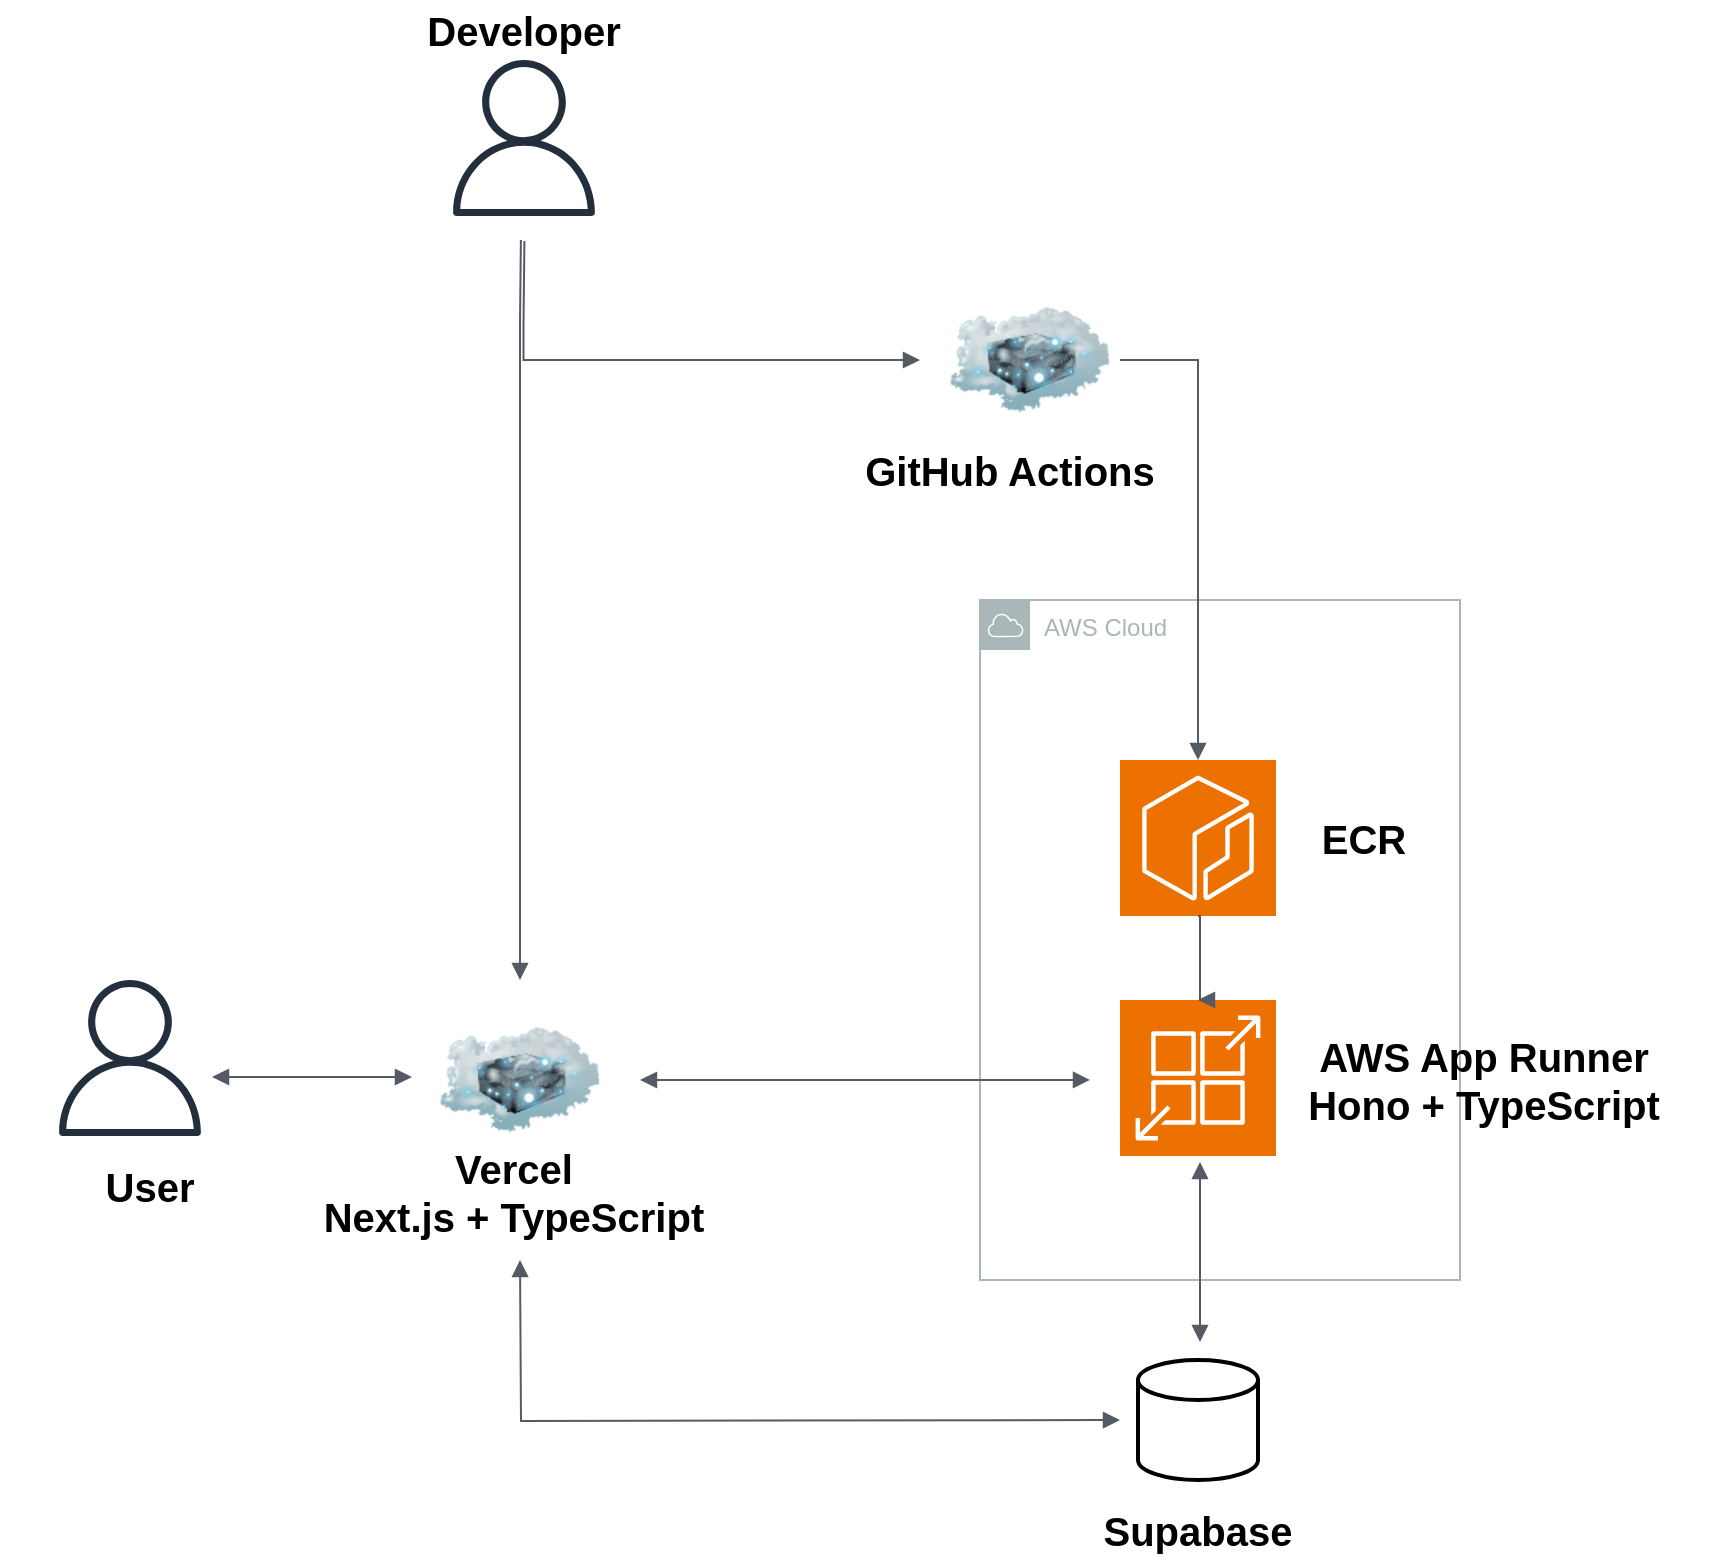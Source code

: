 <mxfile version="24.7.17">
  <diagram name="ページ1" id="cvW7JD9fnjbFGT38sK29">
    <mxGraphModel dx="1788" dy="2181" grid="1" gridSize="10" guides="1" tooltips="1" connect="1" arrows="1" fold="1" page="1" pageScale="1" pageWidth="827" pageHeight="1169" math="0" shadow="0">
      <root>
        <mxCell id="0" />
        <mxCell id="1" parent="0" />
        <mxCell id="iPjWZaMH8rYA2JW9j5OT-21" value="AWS Cloud" style="sketch=0;outlineConnect=0;gradientColor=none;html=1;whiteSpace=wrap;fontSize=12;fontStyle=0;shape=mxgraph.aws4.group;grIcon=mxgraph.aws4.group_aws_cloud;strokeColor=#AAB7B8;fillColor=none;verticalAlign=top;align=left;spacingLeft=30;fontColor=#AAB7B8;dashed=0;" vertex="1" parent="1">
          <mxGeometry x="570" y="240" width="240" height="340" as="geometry" />
        </mxCell>
        <mxCell id="iPjWZaMH8rYA2JW9j5OT-1" value="" style="sketch=0;outlineConnect=0;fontColor=#232F3E;gradientColor=none;fillColor=#232F3D;strokeColor=none;dashed=0;verticalLabelPosition=bottom;verticalAlign=top;align=center;html=1;fontSize=12;fontStyle=0;aspect=fixed;pointerEvents=1;shape=mxgraph.aws4.user;" vertex="1" parent="1">
          <mxGeometry x="106" y="430" width="78" height="78" as="geometry" />
        </mxCell>
        <mxCell id="iPjWZaMH8rYA2JW9j5OT-2" value="" style="image;html=1;image=img/lib/clip_art/networking/Cloud_Server_128x128.png" vertex="1" parent="1">
          <mxGeometry x="300" y="440" width="80" height="80" as="geometry" />
        </mxCell>
        <mxCell id="iPjWZaMH8rYA2JW9j5OT-4" value="" style="edgeStyle=orthogonalEdgeStyle;html=1;endArrow=block;elbow=vertical;startArrow=block;startFill=1;endFill=1;strokeColor=#545B64;rounded=0;" edge="1" parent="1">
          <mxGeometry width="100" relative="1" as="geometry">
            <mxPoint x="186" y="478.5" as="sourcePoint" />
            <mxPoint x="286" y="478.5" as="targetPoint" />
          </mxGeometry>
        </mxCell>
        <mxCell id="iPjWZaMH8rYA2JW9j5OT-6" value="" style="image;html=1;image=img/lib/clip_art/networking/Cloud_Server_128x128.png" vertex="1" parent="1">
          <mxGeometry x="555" y="80" width="80" height="80" as="geometry" />
        </mxCell>
        <mxCell id="iPjWZaMH8rYA2JW9j5OT-7" value="" style="sketch=0;outlineConnect=0;fontColor=#232F3E;gradientColor=none;fillColor=#232F3D;strokeColor=none;dashed=0;verticalLabelPosition=bottom;verticalAlign=top;align=center;html=1;fontSize=12;fontStyle=0;aspect=fixed;pointerEvents=1;shape=mxgraph.aws4.user;" vertex="1" parent="1">
          <mxGeometry x="303" y="-30" width="78" height="78" as="geometry" />
        </mxCell>
        <mxCell id="iPjWZaMH8rYA2JW9j5OT-9" value="&lt;font style=&quot;font-size: 20px;&quot;&gt;&lt;b&gt;GitHub Actions&lt;/b&gt;&lt;/font&gt;" style="text;html=1;align=center;verticalAlign=middle;whiteSpace=wrap;rounded=0;" vertex="1" parent="1">
          <mxGeometry x="510" y="160" width="150" height="30" as="geometry" />
        </mxCell>
        <mxCell id="iPjWZaMH8rYA2JW9j5OT-10" value="&lt;font style=&quot;font-size: 20px;&quot;&gt;&lt;b&gt;Supabase&lt;/b&gt;&lt;/font&gt;" style="text;html=1;align=center;verticalAlign=middle;whiteSpace=wrap;rounded=0;" vertex="1" parent="1">
          <mxGeometry x="604" y="690" width="150" height="30" as="geometry" />
        </mxCell>
        <mxCell id="iPjWZaMH8rYA2JW9j5OT-11" value="&lt;font style=&quot;font-size: 20px;&quot;&gt;&lt;b&gt;Developer&lt;/b&gt;&lt;/font&gt;" style="text;html=1;align=center;verticalAlign=middle;whiteSpace=wrap;rounded=0;" vertex="1" parent="1">
          <mxGeometry x="267" y="-60" width="150" height="30" as="geometry" />
        </mxCell>
        <mxCell id="iPjWZaMH8rYA2JW9j5OT-12" value="&lt;font style=&quot;font-size: 20px;&quot;&gt;&lt;b&gt;Vercel&lt;/b&gt;&lt;/font&gt;&lt;div&gt;&lt;font style=&quot;font-size: 20px;&quot;&gt;&lt;b&gt;Next.js + TypeScript&lt;/b&gt;&lt;/font&gt;&lt;/div&gt;" style="text;html=1;align=center;verticalAlign=middle;whiteSpace=wrap;rounded=0;" vertex="1" parent="1">
          <mxGeometry x="224" y="521" width="226" height="30" as="geometry" />
        </mxCell>
        <mxCell id="iPjWZaMH8rYA2JW9j5OT-14" value="" style="edgeStyle=orthogonalEdgeStyle;html=1;endArrow=block;elbow=vertical;startArrow=block;startFill=1;endFill=1;strokeColor=#545B64;rounded=0;" edge="1" parent="1">
          <mxGeometry width="100" relative="1" as="geometry">
            <mxPoint x="400" y="480" as="sourcePoint" />
            <mxPoint x="625" y="479.99" as="targetPoint" />
          </mxGeometry>
        </mxCell>
        <mxCell id="iPjWZaMH8rYA2JW9j5OT-15" value="&lt;span style=&quot;font-size: 20px;&quot;&gt;&lt;b&gt;AWS App Runner&lt;/b&gt;&lt;/span&gt;&lt;br&gt;&lt;div&gt;&lt;font style=&quot;font-size: 20px;&quot;&gt;&lt;b&gt;Hono + TypeScript&lt;/b&gt;&lt;/font&gt;&lt;/div&gt;" style="text;html=1;align=center;verticalAlign=middle;whiteSpace=wrap;rounded=0;" vertex="1" parent="1">
          <mxGeometry x="709" y="465" width="226" height="30" as="geometry" />
        </mxCell>
        <mxCell id="iPjWZaMH8rYA2JW9j5OT-16" value="" style="strokeWidth=2;html=1;shape=mxgraph.flowchart.database;whiteSpace=wrap;" vertex="1" parent="1">
          <mxGeometry x="649" y="620" width="60" height="60" as="geometry" />
        </mxCell>
        <mxCell id="iPjWZaMH8rYA2JW9j5OT-17" value="" style="edgeStyle=orthogonalEdgeStyle;html=1;endArrow=block;elbow=vertical;startArrow=block;startFill=1;endFill=1;strokeColor=#545B64;rounded=0;" edge="1" parent="1">
          <mxGeometry width="100" relative="1" as="geometry">
            <mxPoint x="680" y="611" as="sourcePoint" />
            <mxPoint x="680" y="521" as="targetPoint" />
          </mxGeometry>
        </mxCell>
        <mxCell id="iPjWZaMH8rYA2JW9j5OT-18" value="" style="edgeStyle=orthogonalEdgeStyle;html=1;endArrow=block;elbow=vertical;startArrow=block;startFill=1;endFill=1;strokeColor=#545B64;rounded=0;" edge="1" parent="1">
          <mxGeometry width="100" relative="1" as="geometry">
            <mxPoint x="640" y="650" as="sourcePoint" />
            <mxPoint x="340" y="570" as="targetPoint" />
          </mxGeometry>
        </mxCell>
        <mxCell id="iPjWZaMH8rYA2JW9j5OT-19" value="&lt;font style=&quot;font-size: 20px;&quot;&gt;&lt;b&gt;User&lt;/b&gt;&lt;/font&gt;" style="text;html=1;align=center;verticalAlign=middle;whiteSpace=wrap;rounded=0;" vertex="1" parent="1">
          <mxGeometry x="80" y="518" width="150" height="30" as="geometry" />
        </mxCell>
        <mxCell id="iPjWZaMH8rYA2JW9j5OT-20" value="" style="edgeStyle=orthogonalEdgeStyle;html=1;endArrow=none;elbow=vertical;startArrow=block;startFill=1;strokeColor=#545B64;rounded=0;" edge="1" parent="1">
          <mxGeometry width="100" relative="1" as="geometry">
            <mxPoint x="540" y="120" as="sourcePoint" />
            <mxPoint x="342.207" y="60.5" as="targetPoint" />
            <Array as="points">
              <mxPoint x="341.75" y="102" />
              <mxPoint x="341.75" y="102" />
            </Array>
          </mxGeometry>
        </mxCell>
        <mxCell id="iPjWZaMH8rYA2JW9j5OT-22" value="" style="sketch=0;points=[[0,0,0],[0.25,0,0],[0.5,0,0],[0.75,0,0],[1,0,0],[0,1,0],[0.25,1,0],[0.5,1,0],[0.75,1,0],[1,1,0],[0,0.25,0],[0,0.5,0],[0,0.75,0],[1,0.25,0],[1,0.5,0],[1,0.75,0]];outlineConnect=0;fontColor=#232F3E;fillColor=#ED7100;strokeColor=#ffffff;dashed=0;verticalLabelPosition=bottom;verticalAlign=top;align=center;html=1;fontSize=12;fontStyle=0;aspect=fixed;shape=mxgraph.aws4.resourceIcon;resIcon=mxgraph.aws4.ecr;" vertex="1" parent="1">
          <mxGeometry x="640" y="320" width="78" height="78" as="geometry" />
        </mxCell>
        <mxCell id="iPjWZaMH8rYA2JW9j5OT-25" value="" style="edgeStyle=orthogonalEdgeStyle;html=1;endArrow=block;elbow=vertical;startArrow=none;endFill=1;strokeColor=#545B64;rounded=0;entryX=0.5;entryY=0;entryDx=0;entryDy=0;entryPerimeter=0;" edge="1" parent="1" target="iPjWZaMH8rYA2JW9j5OT-22">
          <mxGeometry width="100" relative="1" as="geometry">
            <mxPoint x="640" y="120" as="sourcePoint" />
            <mxPoint x="760" y="200" as="targetPoint" />
            <Array as="points">
              <mxPoint x="679" y="120" />
            </Array>
          </mxGeometry>
        </mxCell>
        <mxCell id="iPjWZaMH8rYA2JW9j5OT-26" value="" style="sketch=0;points=[[0,0,0],[0.25,0,0],[0.5,0,0],[0.75,0,0],[1,0,0],[0,1,0],[0.25,1,0],[0.5,1,0],[0.75,1,0],[1,1,0],[0,0.25,0],[0,0.5,0],[0,0.75,0],[1,0.25,0],[1,0.5,0],[1,0.75,0]];outlineConnect=0;fontColor=#232F3E;fillColor=#ED7100;strokeColor=#ffffff;dashed=0;verticalLabelPosition=bottom;verticalAlign=top;align=center;html=1;fontSize=12;fontStyle=0;aspect=fixed;shape=mxgraph.aws4.resourceIcon;resIcon=mxgraph.aws4.app_runner;" vertex="1" parent="1">
          <mxGeometry x="640" y="440" width="78" height="78" as="geometry" />
        </mxCell>
        <mxCell id="iPjWZaMH8rYA2JW9j5OT-27" value="" style="edgeStyle=orthogonalEdgeStyle;html=1;endArrow=none;elbow=vertical;startArrow=block;startFill=1;strokeColor=#545B64;rounded=0;entryX=0.5;entryY=1;entryDx=0;entryDy=0;entryPerimeter=0;exitX=0.5;exitY=0;exitDx=0;exitDy=0;exitPerimeter=0;" edge="1" parent="1" source="iPjWZaMH8rYA2JW9j5OT-26" target="iPjWZaMH8rYA2JW9j5OT-22">
          <mxGeometry width="100" relative="1" as="geometry">
            <mxPoint x="361" y="270" as="sourcePoint" />
            <mxPoint x="361.467" y="80.5" as="targetPoint" />
            <Array as="points">
              <mxPoint x="680" y="440" />
              <mxPoint x="680" y="398" />
            </Array>
          </mxGeometry>
        </mxCell>
        <mxCell id="iPjWZaMH8rYA2JW9j5OT-28" value="" style="edgeStyle=orthogonalEdgeStyle;html=1;endArrow=none;elbow=vertical;startArrow=block;startFill=1;strokeColor=#545B64;rounded=0;" edge="1" parent="1">
          <mxGeometry width="100" relative="1" as="geometry">
            <mxPoint x="340" y="430" as="sourcePoint" />
            <mxPoint x="340.447" y="60" as="targetPoint" />
            <Array as="points">
              <mxPoint x="339.99" y="101.5" />
              <mxPoint x="339.99" y="101.5" />
            </Array>
          </mxGeometry>
        </mxCell>
        <mxCell id="iPjWZaMH8rYA2JW9j5OT-29" value="&lt;span style=&quot;font-size: 20px;&quot;&gt;&lt;b&gt;ECR&lt;/b&gt;&lt;/span&gt;" style="text;html=1;align=center;verticalAlign=middle;whiteSpace=wrap;rounded=0;" vertex="1" parent="1">
          <mxGeometry x="649" y="344" width="226" height="30" as="geometry" />
        </mxCell>
      </root>
    </mxGraphModel>
  </diagram>
</mxfile>
